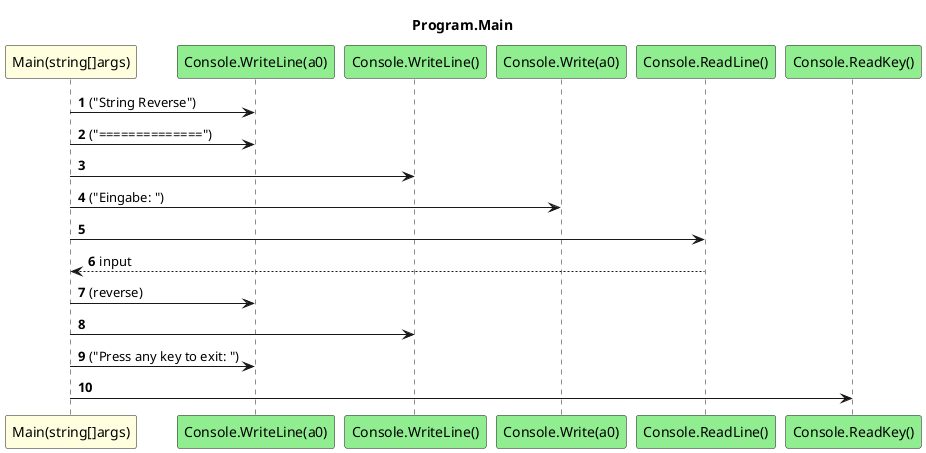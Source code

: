 @startuml Program.Main
title Program.Main
participant "Main(string[]args)" as Main_p0 #LightYellow
participant "Console.WriteLine(a0)" as Console_WriteLine_a0 #LightGreen
participant "Console.WriteLine()" as Console_WriteLine #LightGreen
participant "Console.Write(a0)" as Console_Write_a0 #LightGreen
participant "Console.ReadLine()" as Console_ReadLine #LightGreen
participant "Console.ReadKey()" as Console_ReadKey #LightGreen
autonumber
Main_p0 -> Console_WriteLine_a0 : ("String Reverse")
Main_p0 -> Console_WriteLine_a0 : ("==============")
Main_p0 -> Console_WriteLine
Main_p0 -> Console_Write_a0 : ("Eingabe: ")
Main_p0 -> Console_ReadLine
Console_ReadLine --> Main_p0 : input
Main_p0 -> Console_WriteLine_a0 : (reverse)
Main_p0 -> Console_WriteLine
Main_p0 -> Console_WriteLine_a0 : ("Press any key to exit: ")
Main_p0 -> Console_ReadKey
@enduml
